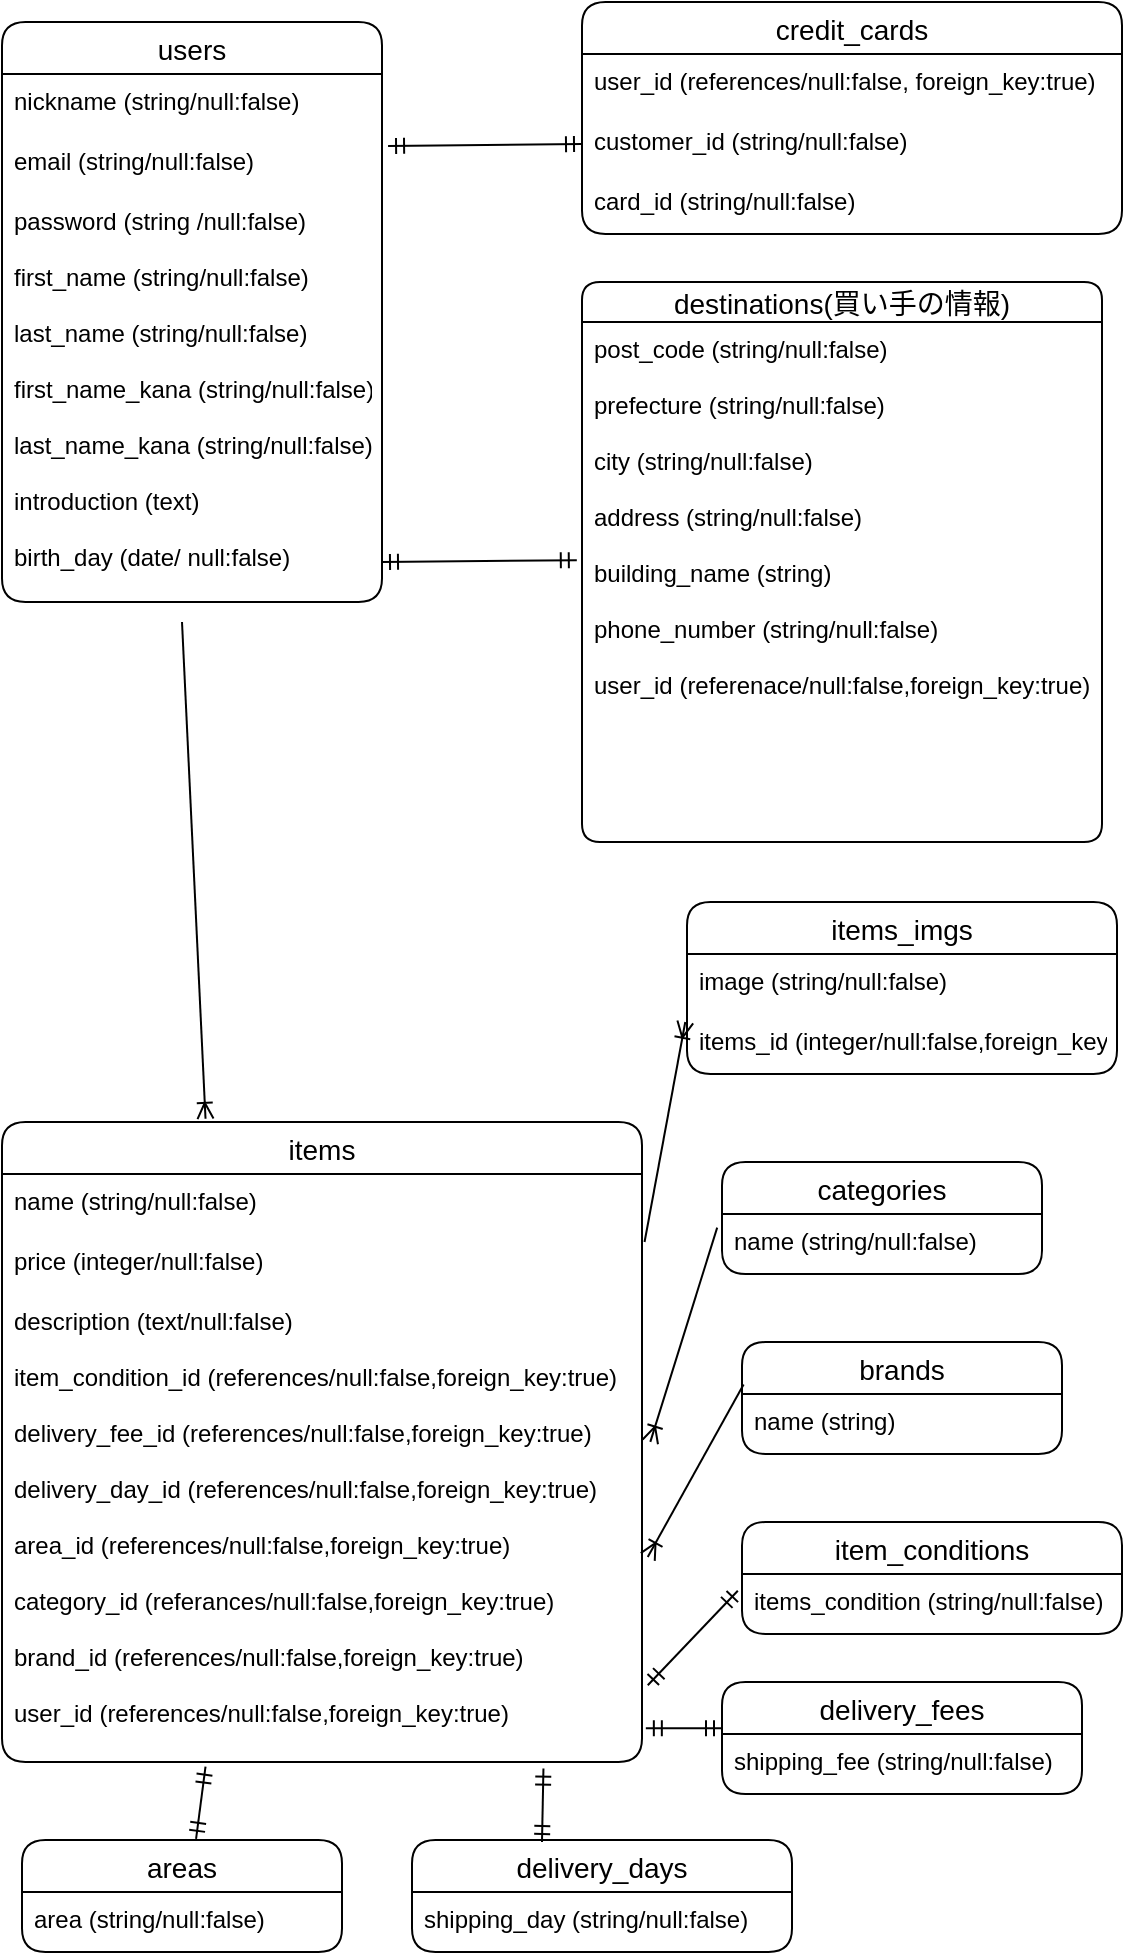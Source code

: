 <mxfile>
    <diagram id="SC02nmxxqd3HhDbNZ7X4" name="Page-1">
        <mxGraphModel dx="674" dy="568" grid="1" gridSize="10" guides="1" tooltips="1" connect="1" arrows="0" fold="1" page="1" pageScale="1" pageWidth="850" pageHeight="1100" background="none" math="0" shadow="0">
            <root>
                <mxCell id="0"/>
                <mxCell id="1" parent="0"/>
                <mxCell id="aFZ-WwqPqNnlQRLceJTL-1" value="users" style="swimlane;fontStyle=0;childLayout=stackLayout;horizontal=1;startSize=26;horizontalStack=0;resizeParent=1;resizeParentMax=0;resizeLast=0;collapsible=1;marginBottom=0;align=center;fontSize=14;rounded=1;" parent="1" vertex="1">
                    <mxGeometry x="30" y="30" width="190" height="290" as="geometry">
                        <mxRectangle x="30" y="20" width="70" height="30" as="alternateBounds"/>
                    </mxGeometry>
                </mxCell>
                <mxCell id="aFZ-WwqPqNnlQRLceJTL-2" value="nickname (string/null:false)" style="text;strokeColor=none;fillColor=none;spacingLeft=4;spacingRight=4;overflow=hidden;rotatable=0;points=[[0,0.5],[1,0.5]];portConstraint=eastwest;fontSize=12;rounded=1;" parent="aFZ-WwqPqNnlQRLceJTL-1" vertex="1">
                    <mxGeometry y="26" width="190" height="30" as="geometry"/>
                </mxCell>
                <mxCell id="aFZ-WwqPqNnlQRLceJTL-3" value="email (string/null:false)" style="text;strokeColor=none;fillColor=none;spacingLeft=4;spacingRight=4;overflow=hidden;rotatable=0;points=[[0,0.5],[1,0.5]];portConstraint=eastwest;fontSize=12;rounded=1;" parent="aFZ-WwqPqNnlQRLceJTL-1" vertex="1">
                    <mxGeometry y="56" width="190" height="30" as="geometry"/>
                </mxCell>
                <mxCell id="aFZ-WwqPqNnlQRLceJTL-4" value="password (string /null:false)&#10;&#10;first_name (string/null:false)&#10;&#10;last_name (string/null:false)&#10;&#10;first_name_kana (string/null:false)&#10;&#10;last_name_kana (string/null:false)&#10;&#10;introduction (text)&#10;&#10;birth_day (date/ null:false)&#10;&#10;&#10;&#10;&#10;&#10;&#10;&#10;&#10;&#10;&#10;&#10;&#10;&#10;&#10;" style="text;strokeColor=none;fillColor=none;spacingLeft=4;spacingRight=4;overflow=hidden;rotatable=0;points=[[0,0.5],[1,0.5]];portConstraint=eastwest;fontSize=12;rounded=1;" parent="aFZ-WwqPqNnlQRLceJTL-1" vertex="1">
                    <mxGeometry y="86" width="190" height="204" as="geometry"/>
                </mxCell>
                <mxCell id="aFZ-WwqPqNnlQRLceJTL-7" value="items" style="swimlane;fontStyle=0;childLayout=stackLayout;horizontal=1;startSize=26;horizontalStack=0;resizeParent=1;resizeParentMax=0;resizeLast=0;collapsible=1;marginBottom=0;align=center;fontSize=14;rounded=1;" parent="1" vertex="1">
                    <mxGeometry x="30" y="580" width="320" height="320" as="geometry"/>
                </mxCell>
                <mxCell id="aFZ-WwqPqNnlQRLceJTL-8" value="name (string/null:false)" style="text;strokeColor=none;fillColor=none;spacingLeft=4;spacingRight=4;overflow=hidden;rotatable=0;points=[[0,0.5],[1,0.5]];portConstraint=eastwest;fontSize=12;rounded=1;" parent="aFZ-WwqPqNnlQRLceJTL-7" vertex="1">
                    <mxGeometry y="26" width="320" height="30" as="geometry"/>
                </mxCell>
                <mxCell id="aFZ-WwqPqNnlQRLceJTL-9" value="price (integer/null:false)&#10;&#10;description (string/)" style="text;strokeColor=none;fillColor=none;spacingLeft=4;spacingRight=4;overflow=hidden;rotatable=0;points=[[0,0.5],[1,0.5]];portConstraint=eastwest;fontSize=12;rounded=1;" parent="aFZ-WwqPqNnlQRLceJTL-7" vertex="1">
                    <mxGeometry y="56" width="320" height="30" as="geometry"/>
                </mxCell>
                <mxCell id="aFZ-WwqPqNnlQRLceJTL-10" value="description (text/null:false)&#10;&#10;item_condition_id (references/null:false,foreign_key:true)&#10;&#10;delivery_fee_id (references/null:false,foreign_key:true)&#10;&#10;delivery_day_id (references/null:false,foreign_key:true)&#10;&#10;area_id (references/null:false,foreign_key:true)&#10;&#10;category_id (referances/null:false,foreign_key:true)&#10;&#10;brand_id (references/null:false,foreign_key:true)&#10;&#10;user_id (references/null:false,foreign_key:true)&#10;&#10;&#10;&#10;&#10;&#10;&#10;" style="text;strokeColor=none;fillColor=none;spacingLeft=4;spacingRight=4;overflow=hidden;rotatable=0;points=[[0,0.5],[1,0.5]];portConstraint=eastwest;fontSize=12;rounded=1;" parent="aFZ-WwqPqNnlQRLceJTL-7" vertex="1">
                    <mxGeometry y="86" width="320" height="234" as="geometry"/>
                </mxCell>
                <mxCell id="aFZ-WwqPqNnlQRLceJTL-11" value="credit_cards" style="swimlane;fontStyle=0;childLayout=stackLayout;horizontal=1;startSize=26;horizontalStack=0;resizeParent=1;resizeParentMax=0;resizeLast=0;collapsible=1;marginBottom=0;align=center;fontSize=14;rounded=1;" parent="1" vertex="1">
                    <mxGeometry x="320" y="20" width="270" height="116" as="geometry"/>
                </mxCell>
                <mxCell id="aFZ-WwqPqNnlQRLceJTL-12" value="user_id (references/null:false, foreign_key:true)" style="text;strokeColor=none;fillColor=none;spacingLeft=4;spacingRight=4;overflow=hidden;rotatable=0;points=[[0,0.5],[1,0.5]];portConstraint=eastwest;fontSize=12;rounded=1;" parent="aFZ-WwqPqNnlQRLceJTL-11" vertex="1">
                    <mxGeometry y="26" width="270" height="30" as="geometry"/>
                </mxCell>
                <mxCell id="aFZ-WwqPqNnlQRLceJTL-13" value="customer_id (string/null:false)" style="text;strokeColor=none;fillColor=none;spacingLeft=4;spacingRight=4;overflow=hidden;rotatable=0;points=[[0,0.5],[1,0.5]];portConstraint=eastwest;fontSize=12;rounded=1;" parent="aFZ-WwqPqNnlQRLceJTL-11" vertex="1">
                    <mxGeometry y="56" width="270" height="30" as="geometry"/>
                </mxCell>
                <mxCell id="aFZ-WwqPqNnlQRLceJTL-14" value="card_id (string/null:false)" style="text;strokeColor=none;fillColor=none;spacingLeft=4;spacingRight=4;overflow=hidden;rotatable=0;points=[[0,0.5],[1,0.5]];portConstraint=eastwest;fontSize=12;rounded=1;" parent="aFZ-WwqPqNnlQRLceJTL-11" vertex="1">
                    <mxGeometry y="86" width="270" height="30" as="geometry"/>
                </mxCell>
                <mxCell id="aFZ-WwqPqNnlQRLceJTL-15" value="destinations(買い手の情報)" style="swimlane;fontStyle=0;childLayout=stackLayout;horizontal=1;startSize=20;horizontalStack=0;resizeParent=1;resizeParentMax=0;resizeLast=0;collapsible=1;marginBottom=0;align=center;fontSize=14;rounded=1;" parent="1" vertex="1">
                    <mxGeometry x="320" y="160" width="260" height="280" as="geometry"/>
                </mxCell>
                <mxCell id="aFZ-WwqPqNnlQRLceJTL-18" value="post_code (string/null:false)&#10;&#10;prefecture (string/null:false)&#10;&#10;city (string/null:false)&#10;&#10;address (string/null:false)&#10;&#10;building_name (string)&#10;&#10;phone_number (string/null:false)&#10;&#10;user_id (referenace/null:false,foreign_key:true)&#10;&#10;&#10;&#10;&#10;" style="text;strokeColor=none;fillColor=none;spacingLeft=4;spacingRight=4;overflow=hidden;rotatable=0;points=[[0,0.5],[1,0.5]];portConstraint=eastwest;fontSize=12;rounded=1;" parent="aFZ-WwqPqNnlQRLceJTL-15" vertex="1">
                    <mxGeometry y="20" width="260" height="260" as="geometry"/>
                </mxCell>
                <mxCell id="aFZ-WwqPqNnlQRLceJTL-19" value="items_imgs" style="swimlane;fontStyle=0;childLayout=stackLayout;horizontal=1;startSize=26;horizontalStack=0;resizeParent=1;resizeParentMax=0;resizeLast=0;collapsible=1;marginBottom=0;align=center;fontSize=14;rounded=1;" parent="1" vertex="1">
                    <mxGeometry x="372.5" y="470" width="215" height="86" as="geometry"/>
                </mxCell>
                <mxCell id="aFZ-WwqPqNnlQRLceJTL-20" value="image (string/null:false)" style="text;strokeColor=none;fillColor=none;spacingLeft=4;spacingRight=4;overflow=hidden;rotatable=0;points=[[0,0.5],[1,0.5]];portConstraint=eastwest;fontSize=12;rounded=1;" parent="aFZ-WwqPqNnlQRLceJTL-19" vertex="1">
                    <mxGeometry y="26" width="215" height="30" as="geometry"/>
                </mxCell>
                <mxCell id="aFZ-WwqPqNnlQRLceJTL-21" value="items_id (integer/null:false,foreign_key:true)" style="text;strokeColor=none;fillColor=none;spacingLeft=4;spacingRight=4;overflow=hidden;rotatable=0;points=[[0,0.5],[1,0.5]];portConstraint=eastwest;fontSize=12;rounded=1;" parent="aFZ-WwqPqNnlQRLceJTL-19" vertex="1">
                    <mxGeometry y="56" width="215" height="30" as="geometry"/>
                </mxCell>
                <mxCell id="aFZ-WwqPqNnlQRLceJTL-23" value="categories" style="swimlane;fontStyle=0;childLayout=stackLayout;horizontal=1;startSize=26;horizontalStack=0;resizeParent=1;resizeParentMax=0;resizeLast=0;collapsible=1;marginBottom=0;align=center;fontSize=14;rounded=1;" parent="1" vertex="1">
                    <mxGeometry x="390" y="600" width="160" height="56" as="geometry"/>
                </mxCell>
                <mxCell id="aFZ-WwqPqNnlQRLceJTL-24" value="name (string/null:false)" style="text;strokeColor=none;fillColor=none;spacingLeft=4;spacingRight=4;overflow=hidden;rotatable=0;points=[[0,0.5],[1,0.5]];portConstraint=eastwest;fontSize=12;rounded=1;" parent="aFZ-WwqPqNnlQRLceJTL-23" vertex="1">
                    <mxGeometry y="26" width="160" height="30" as="geometry"/>
                </mxCell>
                <mxCell id="aFZ-WwqPqNnlQRLceJTL-27" value="brands" style="swimlane;fontStyle=0;childLayout=stackLayout;horizontal=1;startSize=26;horizontalStack=0;resizeParent=1;resizeParentMax=0;resizeLast=0;collapsible=1;marginBottom=0;align=center;fontSize=14;rounded=1;" parent="1" vertex="1">
                    <mxGeometry x="400" y="690" width="160" height="56" as="geometry"/>
                </mxCell>
                <mxCell id="aFZ-WwqPqNnlQRLceJTL-28" value="name (string)" style="text;strokeColor=none;fillColor=none;spacingLeft=4;spacingRight=4;overflow=hidden;rotatable=0;points=[[0,0.5],[1,0.5]];portConstraint=eastwest;fontSize=12;rounded=1;" parent="aFZ-WwqPqNnlQRLceJTL-27" vertex="1">
                    <mxGeometry y="26" width="160" height="30" as="geometry"/>
                </mxCell>
                <mxCell id="aFZ-WwqPqNnlQRLceJTL-31" value="" style="fontSize=12;html=1;endArrow=ERmandOne;startArrow=ERmandOne;exitX=1.016;exitY=0.2;exitDx=0;exitDy=0;exitPerimeter=0;entryX=0;entryY=0.5;entryDx=0;entryDy=0;rounded=1;" parent="1" source="aFZ-WwqPqNnlQRLceJTL-3" target="aFZ-WwqPqNnlQRLceJTL-13" edge="1">
                    <mxGeometry width="100" height="100" relative="1" as="geometry">
                        <mxPoint x="220" y="170" as="sourcePoint"/>
                        <mxPoint x="320" y="70" as="targetPoint"/>
                    </mxGeometry>
                </mxCell>
                <mxCell id="aFZ-WwqPqNnlQRLceJTL-32" value="" style="fontSize=12;html=1;endArrow=ERmandOne;startArrow=ERmandOne;entryX=-0.01;entryY=0.458;entryDx=0;entryDy=0;entryPerimeter=0;rounded=1;" parent="1" target="aFZ-WwqPqNnlQRLceJTL-18" edge="1">
                    <mxGeometry width="100" height="100" relative="1" as="geometry">
                        <mxPoint x="220" y="300" as="sourcePoint"/>
                        <mxPoint x="310" y="300" as="targetPoint"/>
                    </mxGeometry>
                </mxCell>
                <mxCell id="aFZ-WwqPqNnlQRLceJTL-34" value="" style="fontSize=12;html=1;endArrow=ERoneToMany;entryX=0.318;entryY=-0.005;entryDx=0;entryDy=0;entryPerimeter=0;rounded=1;" parent="1" target="aFZ-WwqPqNnlQRLceJTL-7" edge="1">
                    <mxGeometry width="100" height="100" relative="1" as="geometry">
                        <mxPoint x="120" y="330" as="sourcePoint"/>
                        <mxPoint x="400" y="440" as="targetPoint"/>
                    </mxGeometry>
                </mxCell>
                <mxCell id="aFZ-WwqPqNnlQRLceJTL-35" value="" style="fontSize=12;html=1;endArrow=ERoneToMany;exitX=1.004;exitY=0.133;exitDx=0;exitDy=0;exitPerimeter=0;entryX=-0.004;entryY=0.133;entryDx=0;entryDy=0;entryPerimeter=0;rounded=1;" parent="1" source="aFZ-WwqPqNnlQRLceJTL-9" target="aFZ-WwqPqNnlQRLceJTL-21" edge="1">
                    <mxGeometry width="100" height="100" relative="1" as="geometry">
                        <mxPoint x="300" y="740" as="sourcePoint"/>
                        <mxPoint x="400" y="640" as="targetPoint"/>
                    </mxGeometry>
                </mxCell>
                <mxCell id="aFZ-WwqPqNnlQRLceJTL-36" value="" style="fontSize=12;html=1;endArrow=ERoneToMany;entryX=1.013;entryY=0.316;entryDx=0;entryDy=0;entryPerimeter=0;rounded=1;exitX=-0.015;exitY=0.227;exitDx=0;exitDy=0;exitPerimeter=0;" parent="1" target="aFZ-WwqPqNnlQRLceJTL-10" edge="1" source="aFZ-WwqPqNnlQRLceJTL-24">
                    <mxGeometry width="100" height="100" relative="1" as="geometry">
                        <mxPoint x="400" y="740" as="sourcePoint"/>
                        <mxPoint x="400" y="640" as="targetPoint"/>
                    </mxGeometry>
                </mxCell>
                <mxCell id="aFZ-WwqPqNnlQRLceJTL-37" value="" style="fontSize=12;html=1;endArrow=ERoneToMany;entryX=1.009;entryY=0.562;entryDx=0;entryDy=0;entryPerimeter=0;exitX=0.005;exitY=0.379;exitDx=0;exitDy=0;exitPerimeter=0;rounded=1;" parent="1" source="aFZ-WwqPqNnlQRLceJTL-27" target="aFZ-WwqPqNnlQRLceJTL-10" edge="1">
                    <mxGeometry width="100" height="100" relative="1" as="geometry">
                        <mxPoint x="370" y="820" as="sourcePoint"/>
                        <mxPoint x="400" y="640" as="targetPoint"/>
                    </mxGeometry>
                </mxCell>
                <mxCell id="2" value="item_conditions" style="swimlane;fontStyle=0;childLayout=stackLayout;horizontal=1;startSize=26;horizontalStack=0;resizeParent=1;resizeParentMax=0;resizeLast=0;collapsible=1;marginBottom=0;align=center;fontSize=14;rounded=1;" vertex="1" parent="1">
                    <mxGeometry x="400" y="780" width="190" height="56" as="geometry"/>
                </mxCell>
                <mxCell id="3" value="items_condition (string/null:false)" style="text;strokeColor=none;fillColor=none;spacingLeft=4;spacingRight=4;overflow=hidden;rotatable=0;points=[[0,0.5],[1,0.5]];portConstraint=eastwest;fontSize=12;rounded=1;" vertex="1" parent="2">
                    <mxGeometry y="26" width="190" height="30" as="geometry"/>
                </mxCell>
                <mxCell id="6" value="delivery_fees" style="swimlane;fontStyle=0;childLayout=stackLayout;horizontal=1;startSize=26;horizontalStack=0;resizeParent=1;resizeParentMax=0;resizeLast=0;collapsible=1;marginBottom=0;align=center;fontSize=14;rounded=1;" vertex="1" parent="1">
                    <mxGeometry x="390" y="860" width="180" height="56" as="geometry"/>
                </mxCell>
                <mxCell id="7" value="shipping_fee (string/null:false)" style="text;strokeColor=none;fillColor=none;spacingLeft=4;spacingRight=4;overflow=hidden;rotatable=0;points=[[0,0.5],[1,0.5]];portConstraint=eastwest;fontSize=12;rounded=1;" vertex="1" parent="6">
                    <mxGeometry y="26" width="180" height="30" as="geometry"/>
                </mxCell>
                <mxCell id="10" value="delivery_days" style="swimlane;fontStyle=0;childLayout=stackLayout;horizontal=1;startSize=26;horizontalStack=0;resizeParent=1;resizeParentMax=0;resizeLast=0;collapsible=1;marginBottom=0;align=center;fontSize=14;rounded=1;" vertex="1" parent="1">
                    <mxGeometry x="235" y="939" width="190" height="56" as="geometry"/>
                </mxCell>
                <mxCell id="11" value="shipping_day (string/null:false)" style="text;strokeColor=none;fillColor=none;spacingLeft=4;spacingRight=4;overflow=hidden;rotatable=0;points=[[0,0.5],[1,0.5]];portConstraint=eastwest;fontSize=12;rounded=1;" vertex="1" parent="10">
                    <mxGeometry y="26" width="190" height="30" as="geometry"/>
                </mxCell>
                <mxCell id="14" value="areas" style="swimlane;fontStyle=0;childLayout=stackLayout;horizontal=1;startSize=26;horizontalStack=0;resizeParent=1;resizeParentMax=0;resizeLast=0;collapsible=1;marginBottom=0;align=center;fontSize=14;rounded=1;" vertex="1" parent="1">
                    <mxGeometry x="40" y="939" width="160" height="56" as="geometry"/>
                </mxCell>
                <mxCell id="15" value="area (string/null:false)" style="text;strokeColor=none;fillColor=none;spacingLeft=4;spacingRight=4;overflow=hidden;rotatable=0;points=[[0,0.5],[1,0.5]];portConstraint=eastwest;fontSize=12;rounded=1;" vertex="1" parent="14">
                    <mxGeometry y="26" width="160" height="30" as="geometry"/>
                </mxCell>
                <mxCell id="18" value="" style="fontSize=12;html=1;endArrow=ERmandOne;startArrow=ERmandOne;exitX=1.009;exitY=0.836;exitDx=0;exitDy=0;exitPerimeter=0;entryX=-0.011;entryY=0.28;entryDx=0;entryDy=0;entryPerimeter=0;" edge="1" parent="1" source="aFZ-WwqPqNnlQRLceJTL-10" target="3">
                    <mxGeometry width="100" height="100" relative="1" as="geometry">
                        <mxPoint x="300" y="940" as="sourcePoint"/>
                        <mxPoint x="400" y="840" as="targetPoint"/>
                    </mxGeometry>
                </mxCell>
                <mxCell id="19" value="" style="fontSize=12;html=1;endArrow=ERmandOne;startArrow=ERmandOne;exitX=1.006;exitY=0.928;exitDx=0;exitDy=0;exitPerimeter=0;entryX=0;entryY=-0.095;entryDx=0;entryDy=0;entryPerimeter=0;" edge="1" parent="1" source="aFZ-WwqPqNnlQRLceJTL-10" target="7">
                    <mxGeometry width="100" height="100" relative="1" as="geometry">
                        <mxPoint x="300" y="940" as="sourcePoint"/>
                        <mxPoint x="400" y="840" as="targetPoint"/>
                    </mxGeometry>
                </mxCell>
                <mxCell id="20" value="" style="fontSize=12;html=1;endArrow=ERmandOne;startArrow=ERmandOne;entryX=0.846;entryY=1.014;entryDx=0;entryDy=0;entryPerimeter=0;" edge="1" parent="1" target="aFZ-WwqPqNnlQRLceJTL-10">
                    <mxGeometry width="100" height="100" relative="1" as="geometry">
                        <mxPoint x="300" y="940" as="sourcePoint"/>
                        <mxPoint x="400" y="840" as="targetPoint"/>
                    </mxGeometry>
                </mxCell>
                <mxCell id="21" value="" style="fontSize=12;html=1;endArrow=ERmandOne;startArrow=ERmandOne;entryX=0.318;entryY=1.01;entryDx=0;entryDy=0;entryPerimeter=0;exitX=0.544;exitY=-0.011;exitDx=0;exitDy=0;exitPerimeter=0;" edge="1" parent="1" source="14" target="aFZ-WwqPqNnlQRLceJTL-10">
                    <mxGeometry width="100" height="100" relative="1" as="geometry">
                        <mxPoint x="300" y="940" as="sourcePoint"/>
                        <mxPoint x="400" y="840" as="targetPoint"/>
                    </mxGeometry>
                </mxCell>
            </root>
        </mxGraphModel>
    </diagram>
</mxfile>